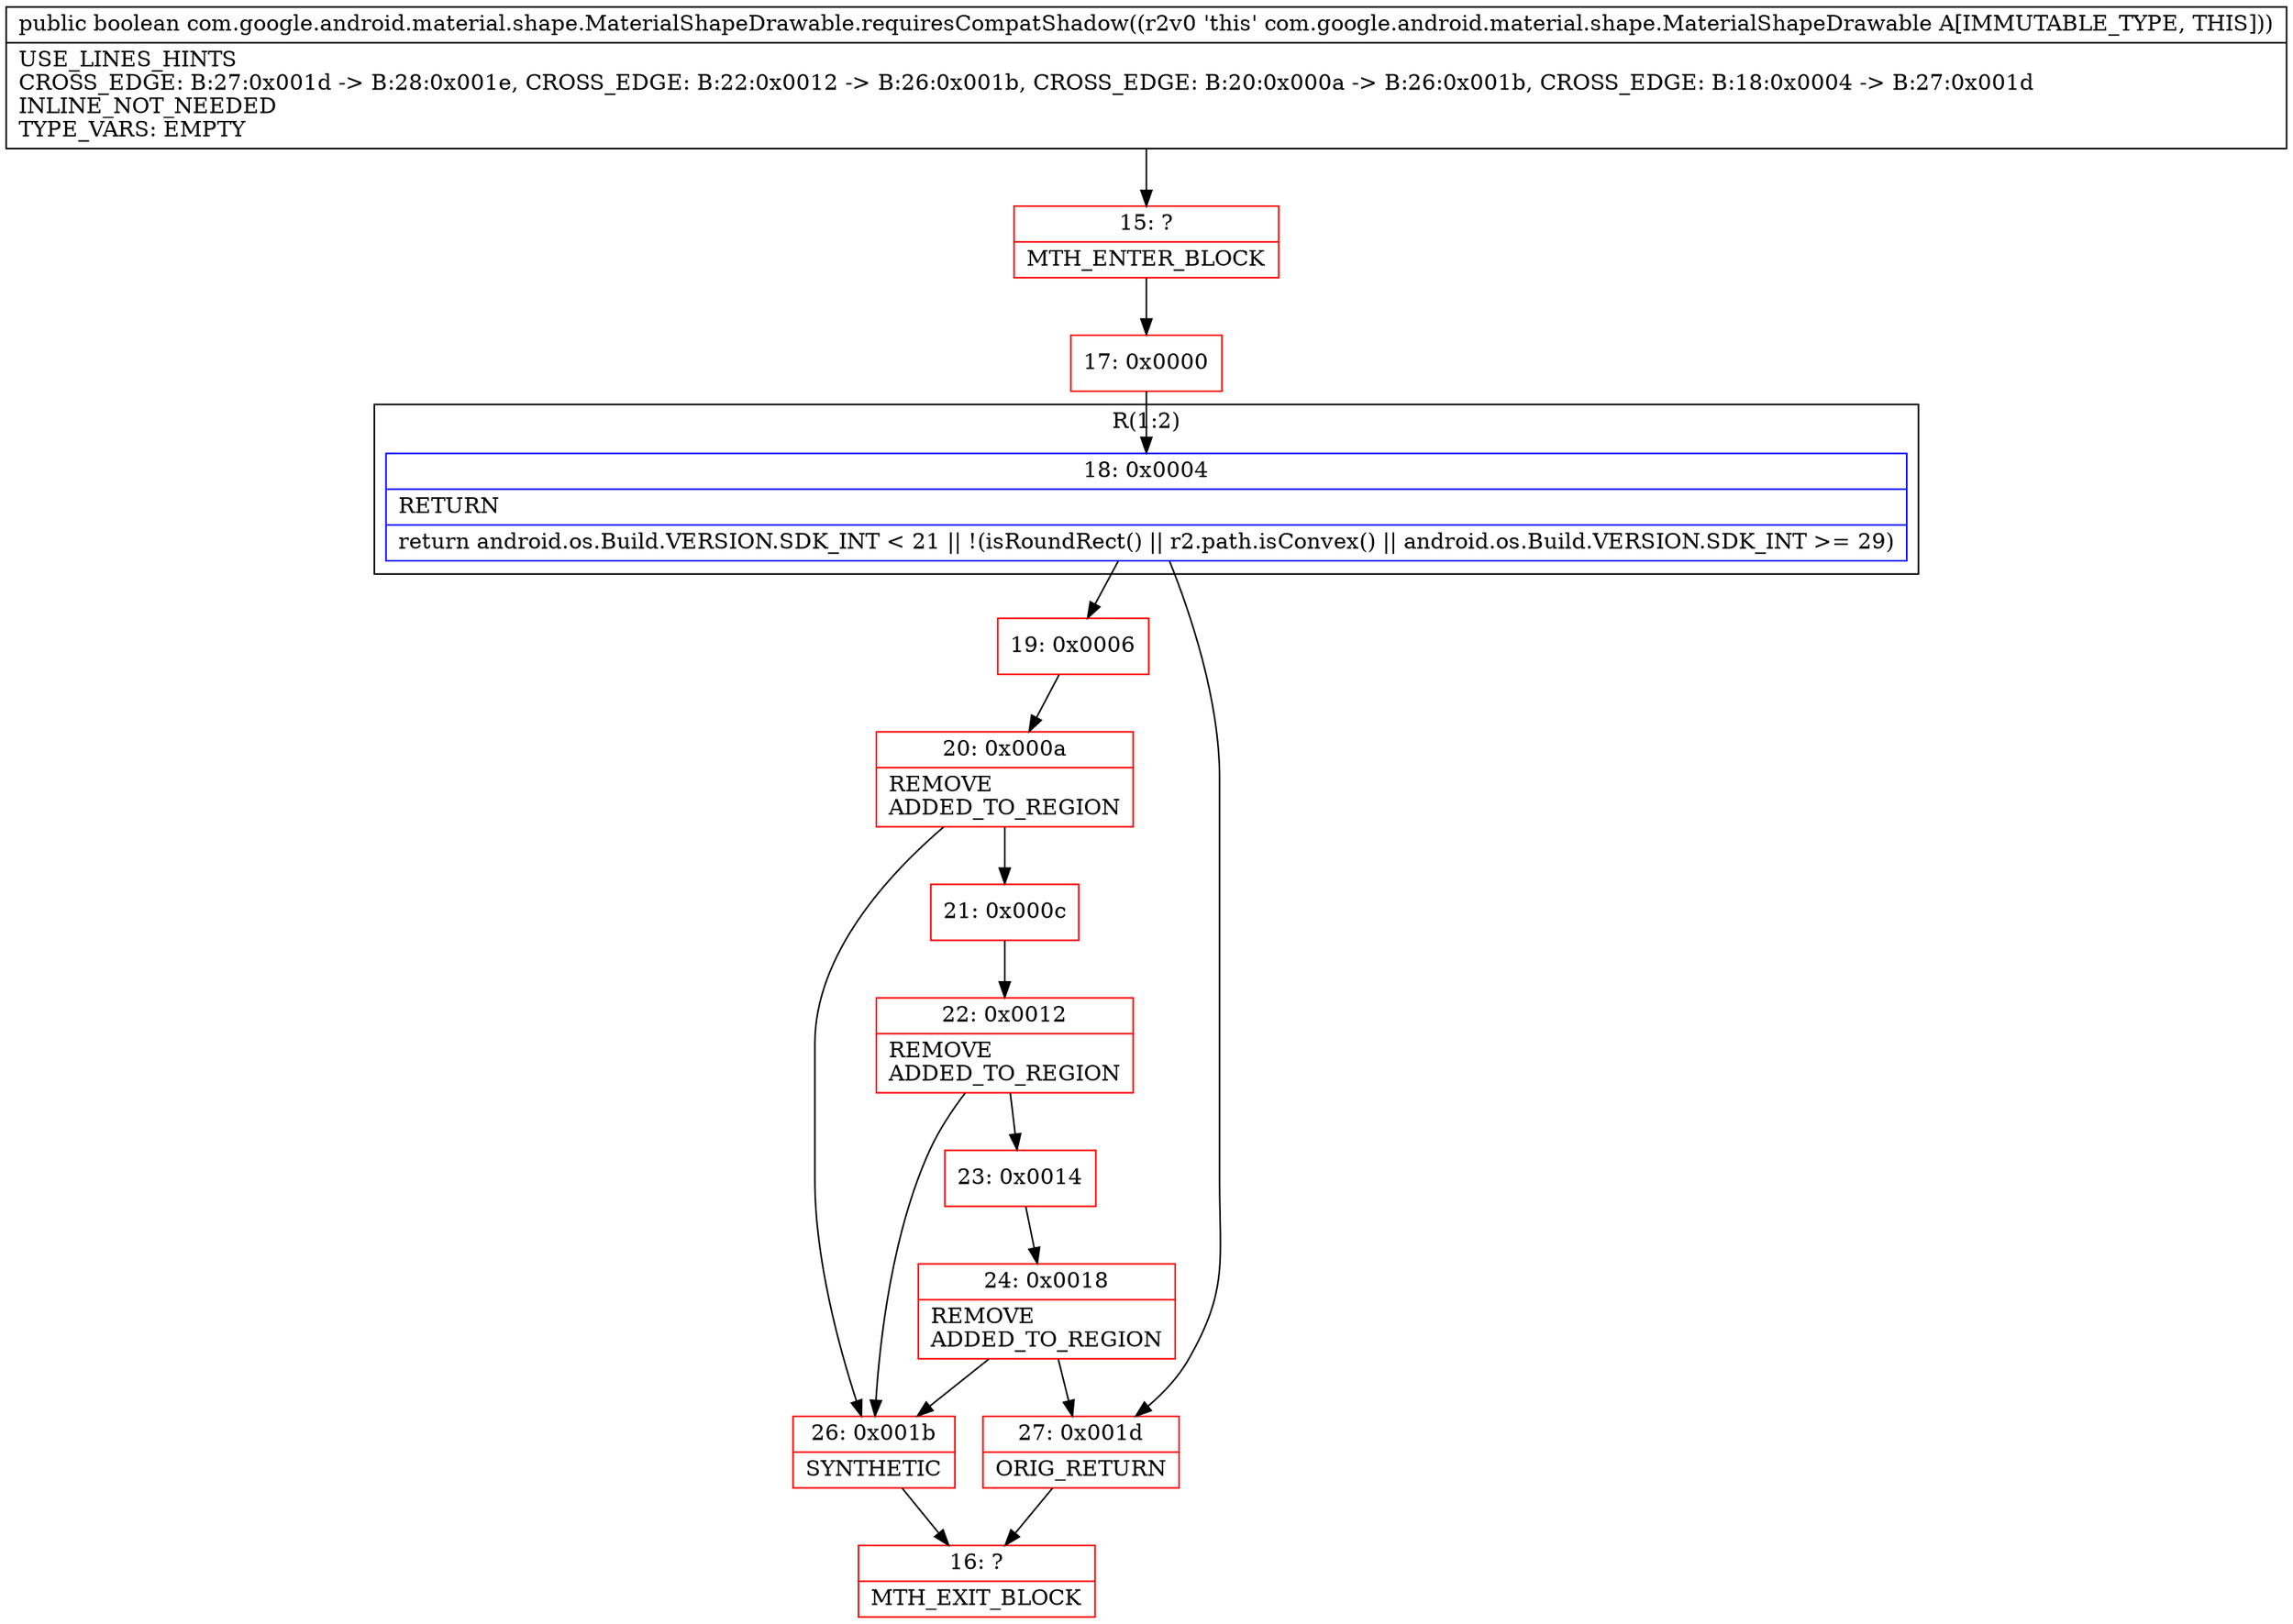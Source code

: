 digraph "CFG forcom.google.android.material.shape.MaterialShapeDrawable.requiresCompatShadow()Z" {
subgraph cluster_Region_1534801271 {
label = "R(1:2)";
node [shape=record,color=blue];
Node_18 [shape=record,label="{18\:\ 0x0004|RETURN\l|return android.os.Build.VERSION.SDK_INT \< 21 \|\| !(isRoundRect() \|\| r2.path.isConvex() \|\| android.os.Build.VERSION.SDK_INT \>= 29)\l}"];
}
Node_15 [shape=record,color=red,label="{15\:\ ?|MTH_ENTER_BLOCK\l}"];
Node_17 [shape=record,color=red,label="{17\:\ 0x0000}"];
Node_19 [shape=record,color=red,label="{19\:\ 0x0006}"];
Node_20 [shape=record,color=red,label="{20\:\ 0x000a|REMOVE\lADDED_TO_REGION\l}"];
Node_21 [shape=record,color=red,label="{21\:\ 0x000c}"];
Node_22 [shape=record,color=red,label="{22\:\ 0x0012|REMOVE\lADDED_TO_REGION\l}"];
Node_23 [shape=record,color=red,label="{23\:\ 0x0014}"];
Node_24 [shape=record,color=red,label="{24\:\ 0x0018|REMOVE\lADDED_TO_REGION\l}"];
Node_26 [shape=record,color=red,label="{26\:\ 0x001b|SYNTHETIC\l}"];
Node_16 [shape=record,color=red,label="{16\:\ ?|MTH_EXIT_BLOCK\l}"];
Node_27 [shape=record,color=red,label="{27\:\ 0x001d|ORIG_RETURN\l}"];
MethodNode[shape=record,label="{public boolean com.google.android.material.shape.MaterialShapeDrawable.requiresCompatShadow((r2v0 'this' com.google.android.material.shape.MaterialShapeDrawable A[IMMUTABLE_TYPE, THIS]))  | USE_LINES_HINTS\lCROSS_EDGE: B:27:0x001d \-\> B:28:0x001e, CROSS_EDGE: B:22:0x0012 \-\> B:26:0x001b, CROSS_EDGE: B:20:0x000a \-\> B:26:0x001b, CROSS_EDGE: B:18:0x0004 \-\> B:27:0x001d\lINLINE_NOT_NEEDED\lTYPE_VARS: EMPTY\l}"];
MethodNode -> Node_15;Node_18 -> Node_19;
Node_18 -> Node_27;
Node_15 -> Node_17;
Node_17 -> Node_18;
Node_19 -> Node_20;
Node_20 -> Node_21;
Node_20 -> Node_26;
Node_21 -> Node_22;
Node_22 -> Node_23;
Node_22 -> Node_26;
Node_23 -> Node_24;
Node_24 -> Node_26;
Node_24 -> Node_27;
Node_26 -> Node_16;
Node_27 -> Node_16;
}

